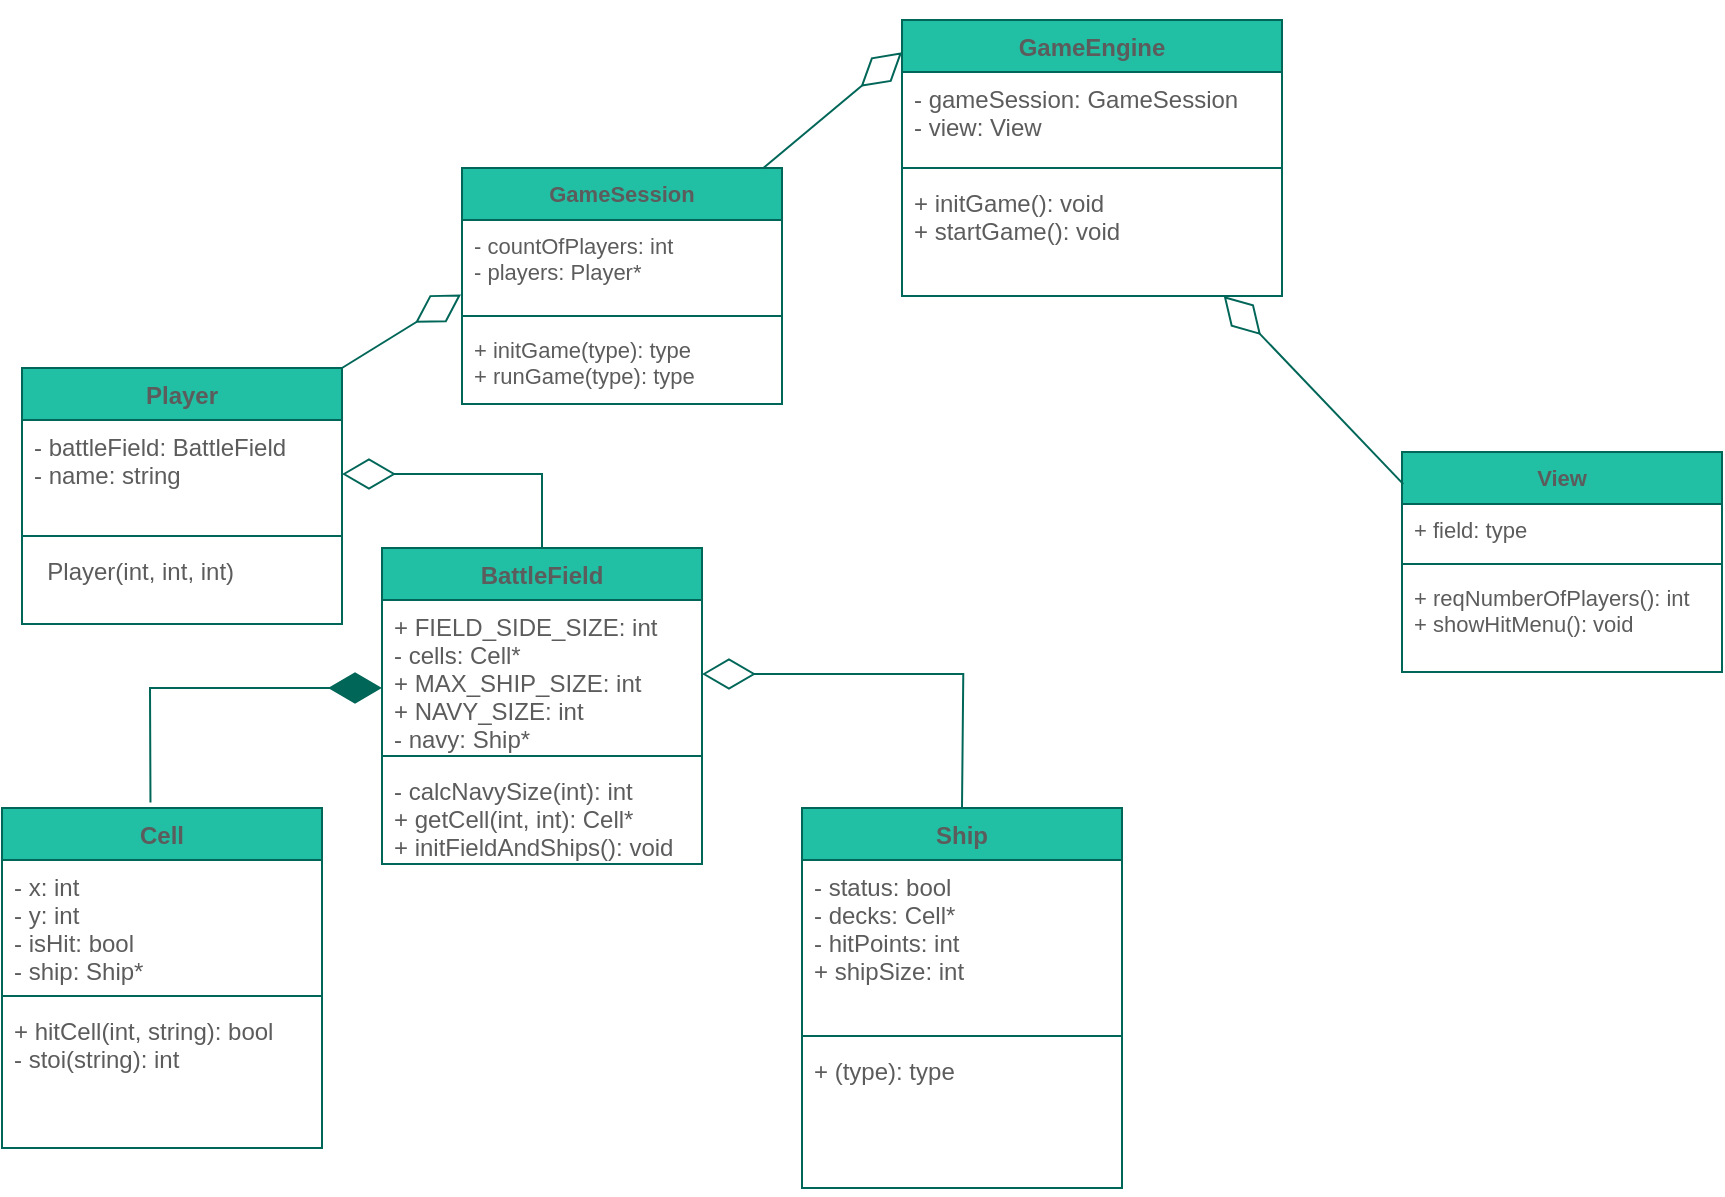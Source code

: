 <mxfile version="18.1.1" type="device" pages="2"><diagram id="8_RgSuFnd84XKutEEai8" name="Page-1"><mxGraphModel dx="1542" dy="771" grid="1" gridSize="10" guides="1" tooltips="1" connect="1" arrows="1" fold="1" page="1" pageScale="1" pageWidth="1169" pageHeight="827" math="0" shadow="0"><root><mxCell id="0"/><mxCell id="1" parent="0"/><mxCell id="NacBWeZv3jsq9W0mtqZP-1" value="Ship" style="swimlane;fontStyle=1;align=center;verticalAlign=top;childLayout=stackLayout;horizontal=1;startSize=26;horizontalStack=0;resizeParent=1;resizeParentMax=0;resizeLast=0;collapsible=1;marginBottom=0;fillColor=#21C0A5;strokeColor=#006658;fontColor=#5C5C5C;" parent="1" vertex="1"><mxGeometry x="530" y="410" width="160" height="190" as="geometry"/></mxCell><mxCell id="NacBWeZv3jsq9W0mtqZP-2" value="- status: bool&#10;- decks: Cell*&#10;- hitPoints: int&#10;+ shipSize: int&#10;" style="text;strokeColor=none;fillColor=none;align=left;verticalAlign=top;spacingLeft=4;spacingRight=4;overflow=hidden;rotatable=0;points=[[0,0.5],[1,0.5]];portConstraint=eastwest;fontColor=#5C5C5C;" parent="NacBWeZv3jsq9W0mtqZP-1" vertex="1"><mxGeometry y="26" width="160" height="84" as="geometry"/></mxCell><mxCell id="NacBWeZv3jsq9W0mtqZP-3" value="" style="line;strokeWidth=1;fillColor=none;align=left;verticalAlign=middle;spacingTop=-1;spacingLeft=3;spacingRight=3;rotatable=0;labelPosition=right;points=[];portConstraint=eastwest;strokeColor=#006658;fontColor=#5C5C5C;" parent="NacBWeZv3jsq9W0mtqZP-1" vertex="1"><mxGeometry y="110" width="160" height="8" as="geometry"/></mxCell><mxCell id="NacBWeZv3jsq9W0mtqZP-4" value="+ (type): type" style="text;strokeColor=none;fillColor=none;align=left;verticalAlign=top;spacingLeft=4;spacingRight=4;overflow=hidden;rotatable=0;points=[[0,0.5],[1,0.5]];portConstraint=eastwest;fontColor=#5C5C5C;" parent="NacBWeZv3jsq9W0mtqZP-1" vertex="1"><mxGeometry y="118" width="160" height="72" as="geometry"/></mxCell><mxCell id="NacBWeZv3jsq9W0mtqZP-6" value="Cell" style="swimlane;fontStyle=1;align=center;verticalAlign=top;childLayout=stackLayout;horizontal=1;startSize=26;horizontalStack=0;resizeParent=1;resizeParentMax=0;resizeLast=0;collapsible=1;marginBottom=0;fillColor=#21C0A5;strokeColor=#006658;fontColor=#5C5C5C;" parent="1" vertex="1"><mxGeometry x="130" y="410" width="160" height="170" as="geometry"/></mxCell><mxCell id="NacBWeZv3jsq9W0mtqZP-7" value="- x: int&#10;- y: int&#10;- isHit: bool&#10;- ship: Ship*" style="text;strokeColor=none;fillColor=none;align=left;verticalAlign=top;spacingLeft=4;spacingRight=4;overflow=hidden;rotatable=0;points=[[0,0.5],[1,0.5]];portConstraint=eastwest;fontColor=#5C5C5C;" parent="NacBWeZv3jsq9W0mtqZP-6" vertex="1"><mxGeometry y="26" width="160" height="64" as="geometry"/></mxCell><mxCell id="NacBWeZv3jsq9W0mtqZP-8" value="" style="line;strokeWidth=1;fillColor=none;align=left;verticalAlign=middle;spacingTop=-1;spacingLeft=3;spacingRight=3;rotatable=0;labelPosition=right;points=[];portConstraint=eastwest;strokeColor=#006658;fontColor=#5C5C5C;" parent="NacBWeZv3jsq9W0mtqZP-6" vertex="1"><mxGeometry y="90" width="160" height="8" as="geometry"/></mxCell><mxCell id="NacBWeZv3jsq9W0mtqZP-9" value="+ hitCell(int, string): bool&#10;- stoi(string): int" style="text;strokeColor=none;fillColor=none;align=left;verticalAlign=top;spacingLeft=4;spacingRight=4;overflow=hidden;rotatable=0;points=[[0,0.5],[1,0.5]];portConstraint=eastwest;fontColor=#5C5C5C;" parent="NacBWeZv3jsq9W0mtqZP-6" vertex="1"><mxGeometry y="98" width="160" height="72" as="geometry"/></mxCell><mxCell id="8IITVqhAhA1isLUUpnGf-1" value="BattleField" style="swimlane;fontStyle=1;align=center;verticalAlign=top;childLayout=stackLayout;horizontal=1;startSize=26;horizontalStack=0;resizeParent=1;resizeParentMax=0;resizeLast=0;collapsible=1;marginBottom=0;fillColor=#21C0A5;strokeColor=#006658;fontColor=#5C5C5C;" parent="1" vertex="1"><mxGeometry x="320" y="280" width="160" height="158" as="geometry"/></mxCell><mxCell id="8IITVqhAhA1isLUUpnGf-2" value="+ FIELD_SIDE_SIZE: int&#10;- cells: Cell*&#10;+ MAX_SHIP_SIZE: int&#10;+ NAVY_SIZE: int&#10;- navy: Ship*&#10;- maxShipSize: int" style="text;strokeColor=none;fillColor=none;align=left;verticalAlign=top;spacingLeft=4;spacingRight=4;overflow=hidden;rotatable=0;points=[[0,0.5],[1,0.5]];portConstraint=eastwest;fontColor=#5C5C5C;" parent="8IITVqhAhA1isLUUpnGf-1" vertex="1"><mxGeometry y="26" width="160" height="74" as="geometry"/></mxCell><mxCell id="8IITVqhAhA1isLUUpnGf-3" value="" style="line;strokeWidth=1;fillColor=none;align=left;verticalAlign=middle;spacingTop=-1;spacingLeft=3;spacingRight=3;rotatable=0;labelPosition=right;points=[];portConstraint=eastwest;strokeColor=#006658;fontColor=#5C5C5C;" parent="8IITVqhAhA1isLUUpnGf-1" vertex="1"><mxGeometry y="100" width="160" height="8" as="geometry"/></mxCell><mxCell id="8IITVqhAhA1isLUUpnGf-4" value="- calcNavySize(int): int&#10;+ getCell(int, int): Cell*&#10;+ initFieldAndShips(): void&#10;" style="text;strokeColor=none;fillColor=none;align=left;verticalAlign=top;spacingLeft=4;spacingRight=4;overflow=hidden;rotatable=0;points=[[0,0.5],[1,0.5]];portConstraint=eastwest;fontColor=#5C5C5C;" parent="8IITVqhAhA1isLUUpnGf-1" vertex="1"><mxGeometry y="108" width="160" height="50" as="geometry"/></mxCell><mxCell id="8IITVqhAhA1isLUUpnGf-11" value="Player" style="swimlane;fontStyle=1;align=center;verticalAlign=top;childLayout=stackLayout;horizontal=1;startSize=26;horizontalStack=0;resizeParent=1;resizeParentMax=0;resizeLast=0;collapsible=1;marginBottom=0;fillColor=#21C0A5;strokeColor=#006658;fontColor=#5C5C5C;" parent="1" vertex="1"><mxGeometry x="140" y="190" width="160" height="128" as="geometry"/></mxCell><mxCell id="8IITVqhAhA1isLUUpnGf-12" value="- battleField: BattleField&#10;- name: string&#10;" style="text;strokeColor=none;fillColor=none;align=left;verticalAlign=top;spacingLeft=4;spacingRight=4;overflow=hidden;rotatable=0;points=[[0,0.5],[1,0.5]];portConstraint=eastwest;fontColor=#5C5C5C;" parent="8IITVqhAhA1isLUUpnGf-11" vertex="1"><mxGeometry y="26" width="160" height="54" as="geometry"/></mxCell><mxCell id="8IITVqhAhA1isLUUpnGf-13" value="" style="line;strokeWidth=1;fillColor=none;align=left;verticalAlign=middle;spacingTop=-1;spacingLeft=3;spacingRight=3;rotatable=0;labelPosition=right;points=[];portConstraint=eastwest;strokeColor=#006658;fontColor=#5C5C5C;" parent="8IITVqhAhA1isLUUpnGf-11" vertex="1"><mxGeometry y="80" width="160" height="8" as="geometry"/></mxCell><mxCell id="8IITVqhAhA1isLUUpnGf-14" value="  Player(int, int, int)" style="text;strokeColor=none;fillColor=none;align=left;verticalAlign=top;spacingLeft=4;spacingRight=4;overflow=hidden;rotatable=0;points=[[0,0.5],[1,0.5]];portConstraint=eastwest;fontColor=#5C5C5C;" parent="8IITVqhAhA1isLUUpnGf-11" vertex="1"><mxGeometry y="88" width="160" height="40" as="geometry"/></mxCell><mxCell id="8IITVqhAhA1isLUUpnGf-16" value="" style="endArrow=diamondThin;endFill=0;endSize=24;html=1;rounded=0;exitX=0.5;exitY=0;exitDx=0;exitDy=0;strokeColor=#006658;fontColor=#5C5C5C;" parent="1" source="8IITVqhAhA1isLUUpnGf-1" target="8IITVqhAhA1isLUUpnGf-12" edge="1"><mxGeometry width="160" relative="1" as="geometry"><mxPoint x="390" y="300" as="sourcePoint"/><mxPoint x="550" y="300" as="targetPoint"/><Array as="points"><mxPoint x="400" y="243"/></Array></mxGeometry></mxCell><mxCell id="8IITVqhAhA1isLUUpnGf-19" value="" style="endArrow=diamondThin;endFill=0;endSize=24;html=1;rounded=0;exitX=0.996;exitY=0.247;exitDx=0;exitDy=0;exitPerimeter=0;entryX=1;entryY=0.5;entryDx=0;entryDy=0;strokeColor=#006658;fontColor=#5C5C5C;" parent="1" target="8IITVqhAhA1isLUUpnGf-2" edge="1"><mxGeometry width="160" relative="1" as="geometry"><mxPoint x="610.0" y="409.998" as="sourcePoint"/><mxPoint x="720.64" y="343" as="targetPoint"/><Array as="points"><mxPoint x="610.64" y="343"/></Array></mxGeometry></mxCell><mxCell id="8IITVqhAhA1isLUUpnGf-20" value="" style="endArrow=diamondThin;endFill=1;endSize=24;html=1;rounded=0;fontFamily=Helvetica;fontSize=11;fontColor=#5C5C5C;strokeColor=#006658;shape=connector;exitX=0.464;exitY=-0.016;exitDx=0;exitDy=0;exitPerimeter=0;" parent="1" source="NacBWeZv3jsq9W0mtqZP-6" edge="1"><mxGeometry width="160" relative="1" as="geometry"><mxPoint x="160" y="350" as="sourcePoint"/><mxPoint x="320" y="350" as="targetPoint"/><Array as="points"><mxPoint x="204" y="350"/></Array></mxGeometry></mxCell><mxCell id="8IITVqhAhA1isLUUpnGf-25" value="GameSession" style="swimlane;fontStyle=1;align=center;verticalAlign=top;childLayout=stackLayout;horizontal=1;startSize=26;horizontalStack=0;resizeParent=1;resizeParentMax=0;resizeLast=0;collapsible=1;marginBottom=0;fontFamily=Helvetica;fontSize=11;fontColor=#5C5C5C;fillColor=#21C0A5;strokeColor=#006658;" parent="1" vertex="1"><mxGeometry x="360" y="90" width="160" height="118" as="geometry"/></mxCell><mxCell id="8IITVqhAhA1isLUUpnGf-26" value="- countOfPlayers: int&#10;- players: Player*" style="text;strokeColor=none;fillColor=none;align=left;verticalAlign=top;spacingLeft=4;spacingRight=4;overflow=hidden;rotatable=0;points=[[0,0.5],[1,0.5]];portConstraint=eastwest;fontFamily=Helvetica;fontSize=11;fontColor=#5C5C5C;" parent="8IITVqhAhA1isLUUpnGf-25" vertex="1"><mxGeometry y="26" width="160" height="44" as="geometry"/></mxCell><mxCell id="8IITVqhAhA1isLUUpnGf-27" value="" style="line;strokeWidth=1;fillColor=none;align=left;verticalAlign=middle;spacingTop=-1;spacingLeft=3;spacingRight=3;rotatable=0;labelPosition=right;points=[];portConstraint=eastwest;fontFamily=Helvetica;fontSize=11;fontColor=#5C5C5C;strokeColor=#006658;" parent="8IITVqhAhA1isLUUpnGf-25" vertex="1"><mxGeometry y="70" width="160" height="8" as="geometry"/></mxCell><mxCell id="8IITVqhAhA1isLUUpnGf-28" value="+ initGame(type): type&#10;+ runGame(type): type" style="text;strokeColor=none;fillColor=none;align=left;verticalAlign=top;spacingLeft=4;spacingRight=4;overflow=hidden;rotatable=0;points=[[0,0.5],[1,0.5]];portConstraint=eastwest;fontFamily=Helvetica;fontSize=11;fontColor=#5C5C5C;" parent="8IITVqhAhA1isLUUpnGf-25" vertex="1"><mxGeometry y="78" width="160" height="40" as="geometry"/></mxCell><mxCell id="8IITVqhAhA1isLUUpnGf-29" value="" style="endArrow=diamondThin;endFill=0;endSize=24;html=1;rounded=0;fontFamily=Helvetica;fontSize=11;fontColor=#5C5C5C;strokeColor=#006658;shape=connector;entryX=-0.003;entryY=0.846;entryDx=0;entryDy=0;entryPerimeter=0;exitX=1;exitY=0;exitDx=0;exitDy=0;" parent="1" source="8IITVqhAhA1isLUUpnGf-11" target="8IITVqhAhA1isLUUpnGf-26" edge="1"><mxGeometry width="160" relative="1" as="geometry"><mxPoint x="300" y="218" as="sourcePoint"/><mxPoint x="460" y="220" as="targetPoint"/></mxGeometry></mxCell><mxCell id="8IITVqhAhA1isLUUpnGf-30" value="View" style="swimlane;fontStyle=1;align=center;verticalAlign=top;childLayout=stackLayout;horizontal=1;startSize=26;horizontalStack=0;resizeParent=1;resizeParentMax=0;resizeLast=0;collapsible=1;marginBottom=0;fontFamily=Helvetica;fontSize=11;fontColor=#5C5C5C;fillColor=#21C0A5;strokeColor=#006658;" parent="1" vertex="1"><mxGeometry x="830" y="232" width="160" height="110" as="geometry"/></mxCell><mxCell id="8IITVqhAhA1isLUUpnGf-31" value="+ field: type" style="text;strokeColor=none;fillColor=none;align=left;verticalAlign=top;spacingLeft=4;spacingRight=4;overflow=hidden;rotatable=0;points=[[0,0.5],[1,0.5]];portConstraint=eastwest;fontFamily=Helvetica;fontSize=11;fontColor=#5C5C5C;" parent="8IITVqhAhA1isLUUpnGf-30" vertex="1"><mxGeometry y="26" width="160" height="26" as="geometry"/></mxCell><mxCell id="8IITVqhAhA1isLUUpnGf-32" value="" style="line;strokeWidth=1;fillColor=none;align=left;verticalAlign=middle;spacingTop=-1;spacingLeft=3;spacingRight=3;rotatable=0;labelPosition=right;points=[];portConstraint=eastwest;fontFamily=Helvetica;fontSize=11;fontColor=#5C5C5C;strokeColor=#006658;" parent="8IITVqhAhA1isLUUpnGf-30" vertex="1"><mxGeometry y="52" width="160" height="8" as="geometry"/></mxCell><mxCell id="8IITVqhAhA1isLUUpnGf-33" value="+ reqNumberOfPlayers(): int&#10;+ showHitMenu(): void" style="text;strokeColor=none;fillColor=none;align=left;verticalAlign=top;spacingLeft=4;spacingRight=4;overflow=hidden;rotatable=0;points=[[0,0.5],[1,0.5]];portConstraint=eastwest;fontFamily=Helvetica;fontSize=11;fontColor=#5C5C5C;" parent="8IITVqhAhA1isLUUpnGf-30" vertex="1"><mxGeometry y="60" width="160" height="50" as="geometry"/></mxCell><mxCell id="bSWRtCNu01gR-wSIRrkS-1" value="GameEngine" style="swimlane;fontStyle=1;align=center;verticalAlign=top;childLayout=stackLayout;horizontal=1;startSize=26;horizontalStack=0;resizeParent=1;resizeParentMax=0;resizeLast=0;collapsible=1;marginBottom=0;fillColor=#21C0A5;strokeColor=#006658;fontColor=#5C5C5C;" parent="1" vertex="1"><mxGeometry x="580" y="16" width="190" height="138" as="geometry"/></mxCell><mxCell id="bSWRtCNu01gR-wSIRrkS-2" value="- gameSession: GameSession&#10;- view: View" style="text;strokeColor=none;fillColor=none;align=left;verticalAlign=top;spacingLeft=4;spacingRight=4;overflow=hidden;rotatable=0;points=[[0,0.5],[1,0.5]];portConstraint=eastwest;fontColor=#5C5C5C;" parent="bSWRtCNu01gR-wSIRrkS-1" vertex="1"><mxGeometry y="26" width="190" height="44" as="geometry"/></mxCell><mxCell id="bSWRtCNu01gR-wSIRrkS-3" value="" style="line;strokeWidth=1;fillColor=none;align=left;verticalAlign=middle;spacingTop=-1;spacingLeft=3;spacingRight=3;rotatable=0;labelPosition=right;points=[];portConstraint=eastwest;strokeColor=#006658;fontColor=#5C5C5C;" parent="bSWRtCNu01gR-wSIRrkS-1" vertex="1"><mxGeometry y="70" width="190" height="8" as="geometry"/></mxCell><mxCell id="bSWRtCNu01gR-wSIRrkS-4" value="+ initGame(): void&#10;+ startGame(): void" style="text;strokeColor=none;fillColor=none;align=left;verticalAlign=top;spacingLeft=4;spacingRight=4;overflow=hidden;rotatable=0;points=[[0,0.5],[1,0.5]];portConstraint=eastwest;fontColor=#5C5C5C;" parent="bSWRtCNu01gR-wSIRrkS-1" vertex="1"><mxGeometry y="78" width="190" height="60" as="geometry"/></mxCell><mxCell id="bSWRtCNu01gR-wSIRrkS-5" value="" style="endArrow=diamondThin;endFill=0;endSize=24;html=1;rounded=0;entryX=0;entryY=0.117;entryDx=0;entryDy=0;entryPerimeter=0;strokeColor=#006658;fontColor=#5C5C5C;" parent="1" source="8IITVqhAhA1isLUUpnGf-25" target="bSWRtCNu01gR-wSIRrkS-1" edge="1"><mxGeometry width="160" relative="1" as="geometry"><mxPoint x="490" y="180" as="sourcePoint"/><mxPoint x="650" y="180" as="targetPoint"/></mxGeometry></mxCell><mxCell id="bSWRtCNu01gR-wSIRrkS-6" value="" style="endArrow=diamondThin;endFill=0;endSize=24;html=1;rounded=0;exitX=0.004;exitY=0.146;exitDx=0;exitDy=0;exitPerimeter=0;strokeColor=#006658;fontColor=#5C5C5C;" parent="1" source="8IITVqhAhA1isLUUpnGf-30" target="bSWRtCNu01gR-wSIRrkS-1" edge="1"><mxGeometry width="160" relative="1" as="geometry"><mxPoint x="490" y="180" as="sourcePoint"/><mxPoint x="650" y="180" as="targetPoint"/></mxGeometry></mxCell></root></mxGraphModel></diagram><diagram id="fwxnXh-l16MztCJ-uLL8" name="Page-2"><mxGraphModel dx="1542" dy="771" grid="1" gridSize="10" guides="1" tooltips="1" connect="1" arrows="1" fold="1" page="1" pageScale="1" pageWidth="1169" pageHeight="827" math="0" shadow="0"><root><mxCell id="0"/><mxCell id="1" parent="0"/><mxCell id="pWY1DWVmbE1zjAMHJ-nt-1" value="Player" style="swimlane;fontStyle=1;align=center;verticalAlign=top;childLayout=stackLayout;horizontal=1;startSize=26;horizontalStack=0;resizeParent=1;resizeParentMax=0;resizeLast=0;collapsible=1;marginBottom=0;rounded=1;fillColor=#21C0A5;strokeColor=#006658;fontColor=#5C5C5C;" parent="1" vertex="1"><mxGeometry x="70" y="110" width="160" height="128" as="geometry"/></mxCell><mxCell id="pWY1DWVmbE1zjAMHJ-nt-2" value="- controller: Controller&#10;- name: string&#10;" style="text;strokeColor=none;fillColor=none;align=left;verticalAlign=top;spacingLeft=4;spacingRight=4;overflow=hidden;rotatable=0;points=[[0,0.5],[1,0.5]];portConstraint=eastwest;rounded=1;fontColor=#5C5C5C;" parent="pWY1DWVmbE1zjAMHJ-nt-1" vertex="1"><mxGeometry y="26" width="160" height="54" as="geometry"/></mxCell><mxCell id="pWY1DWVmbE1zjAMHJ-nt-3" value="" style="line;strokeWidth=1;fillColor=none;align=left;verticalAlign=middle;spacingTop=-1;spacingLeft=3;spacingRight=3;rotatable=0;labelPosition=right;points=[];portConstraint=eastwest;rounded=1;strokeColor=#006658;fontColor=#5C5C5C;" parent="pWY1DWVmbE1zjAMHJ-nt-1" vertex="1"><mxGeometry y="80" width="160" height="8" as="geometry"/></mxCell><mxCell id="pWY1DWVmbE1zjAMHJ-nt-4" value=" - attack(int, int, Controller)" style="text;strokeColor=none;fillColor=none;align=left;verticalAlign=top;spacingLeft=4;spacingRight=4;overflow=hidden;rotatable=0;points=[[0,0.5],[1,0.5]];portConstraint=eastwest;rounded=1;fontColor=#5C5C5C;" parent="pWY1DWVmbE1zjAMHJ-nt-1" vertex="1"><mxGeometry y="88" width="160" height="40" as="geometry"/></mxCell><mxCell id="pWY1DWVmbE1zjAMHJ-nt-5" value="View" style="swimlane;fontStyle=1;align=center;verticalAlign=top;childLayout=stackLayout;horizontal=1;startSize=26;horizontalStack=0;resizeParent=1;resizeParentMax=0;resizeLast=0;collapsible=1;marginBottom=0;fontFamily=Helvetica;fontSize=11;fontColor=#5C5C5C;rounded=1;fillColor=#21C0A5;strokeColor=#006658;" parent="1" vertex="1"><mxGeometry x="310" y="50" width="250" height="104" as="geometry"/></mxCell><mxCell id="pWY1DWVmbE1zjAMHJ-nt-6" value="- battleField: BattleField&#10;- player : Player" style="text;strokeColor=none;fillColor=none;align=left;verticalAlign=top;spacingLeft=4;spacingRight=4;overflow=hidden;rotatable=0;points=[[0,0.5],[1,0.5]];portConstraint=eastwest;fontFamily=Helvetica;fontSize=11;fontColor=#5C5C5C;rounded=1;" parent="pWY1DWVmbE1zjAMHJ-nt-5" vertex="1"><mxGeometry y="26" width="250" height="44" as="geometry"/></mxCell><mxCell id="pWY1DWVmbE1zjAMHJ-nt-7" value="" style="line;strokeWidth=1;fillColor=none;align=left;verticalAlign=middle;spacingTop=-1;spacingLeft=3;spacingRight=3;rotatable=0;labelPosition=right;points=[];portConstraint=eastwest;fontFamily=Helvetica;fontSize=11;fontColor=#5C5C5C;rounded=1;strokeColor=#006658;" parent="pWY1DWVmbE1zjAMHJ-nt-5" vertex="1"><mxGeometry y="70" width="250" height="8" as="geometry"/></mxCell><mxCell id="pWY1DWVmbE1zjAMHJ-nt-8" value="- refreshAndShowBattle(BattleField, Player): void" style="text;strokeColor=none;fillColor=none;align=left;verticalAlign=top;spacingLeft=4;spacingRight=4;overflow=hidden;rotatable=0;points=[[0,0.5],[1,0.5]];portConstraint=eastwest;fontFamily=Helvetica;fontSize=11;fontColor=#5C5C5C;rounded=1;" parent="pWY1DWVmbE1zjAMHJ-nt-5" vertex="1"><mxGeometry y="78" width="250" height="26" as="geometry"/></mxCell><mxCell id="pWY1DWVmbE1zjAMHJ-nt-9" value="Model" style="swimlane;fontStyle=1;align=center;verticalAlign=top;childLayout=stackLayout;horizontal=1;startSize=26;horizontalStack=0;resizeParent=1;resizeParentMax=0;resizeLast=0;collapsible=1;marginBottom=0;fontFamily=Helvetica;fontSize=11;fontColor=#5C5C5C;rounded=1;fillColor=#21C0A5;strokeColor=#006658;" parent="1" vertex="1"><mxGeometry x="90" y="450" width="220" height="140" as="geometry"/></mxCell><mxCell id="pWY1DWVmbE1zjAMHJ-nt-10" value="- battleField: BattleField&#10;- view: View" style="text;strokeColor=none;fillColor=none;align=left;verticalAlign=top;spacingLeft=4;spacingRight=4;overflow=hidden;rotatable=0;points=[[0,0.5],[1,0.5]];portConstraint=eastwest;fontFamily=Helvetica;fontSize=11;fontColor=#5C5C5C;rounded=1;" parent="pWY1DWVmbE1zjAMHJ-nt-9" vertex="1"><mxGeometry y="26" width="220" height="44" as="geometry"/></mxCell><mxCell id="pWY1DWVmbE1zjAMHJ-nt-11" value="" style="endArrow=diamondThin;endFill=0;endSize=24;html=1;rounded=1;sketch=0;fontColor=#5C5C5C;sourcePerimeterSpacing=8;targetPerimeterSpacing=8;strokeColor=#006658;fillColor=#21C0A5;curved=1;entryX=0;entryY=0.75;entryDx=0;entryDy=0;" parent="pWY1DWVmbE1zjAMHJ-nt-9" target="pWY1DWVmbE1zjAMHJ-nt-14" edge="1"><mxGeometry width="160" relative="1" as="geometry"><mxPoint y="60" as="sourcePoint"/><mxPoint x="160" y="60" as="targetPoint"/><Array as="points"><mxPoint x="-60" y="-10"/></Array></mxGeometry></mxCell><mxCell id="pWY1DWVmbE1zjAMHJ-nt-12" value="" style="line;strokeWidth=1;fillColor=none;align=left;verticalAlign=middle;spacingTop=-1;spacingLeft=3;spacingRight=3;rotatable=0;labelPosition=right;points=[];portConstraint=eastwest;fontFamily=Helvetica;fontSize=11;fontColor=#5C5C5C;rounded=1;strokeColor=#006658;" parent="pWY1DWVmbE1zjAMHJ-nt-9" vertex="1"><mxGeometry y="70" width="220" height="8" as="geometry"/></mxCell><mxCell id="pWY1DWVmbE1zjAMHJ-nt-13" value="+ fieldPointAction(int, int, BattleField): void&#10;- setResults(BattleField, View): void" style="text;strokeColor=none;fillColor=none;align=left;verticalAlign=top;spacingLeft=4;spacingRight=4;overflow=hidden;rotatable=0;points=[[0,0.5],[1,0.5]];portConstraint=eastwest;fontFamily=Helvetica;fontSize=11;fontColor=#5C5C5C;rounded=1;" parent="pWY1DWVmbE1zjAMHJ-nt-9" vertex="1"><mxGeometry y="78" width="220" height="62" as="geometry"/></mxCell><mxCell id="pWY1DWVmbE1zjAMHJ-nt-14" value="Controller" style="swimlane;fontStyle=1;align=center;verticalAlign=top;childLayout=stackLayout;horizontal=1;startSize=26;horizontalStack=0;resizeParent=1;resizeParentMax=0;resizeLast=0;collapsible=1;marginBottom=0;fontFamily=Helvetica;fontSize=11;fontColor=#5C5C5C;rounded=1;fillColor=#21C0A5;strokeColor=#006658;" parent="1" vertex="1"><mxGeometry x="100" y="290" width="170" height="86" as="geometry"/></mxCell><mxCell id="pWY1DWVmbE1zjAMHJ-nt-15" value="" style="endArrow=diamondThin;endFill=0;endSize=24;html=1;rounded=1;sketch=0;fontColor=#5C5C5C;sourcePerimeterSpacing=8;targetPerimeterSpacing=8;strokeColor=#006658;fillColor=#21C0A5;curved=1;entryX=0;entryY=0.5;entryDx=0;entryDy=0;" parent="pWY1DWVmbE1zjAMHJ-nt-14" target="pWY1DWVmbE1zjAMHJ-nt-2" edge="1"><mxGeometry width="160" relative="1" as="geometry"><mxPoint y="38.5" as="sourcePoint"/><mxPoint x="160" y="38.5" as="targetPoint"/><Array as="points"><mxPoint x="-85" y="-40"/></Array></mxGeometry></mxCell><mxCell id="pWY1DWVmbE1zjAMHJ-nt-16" value="- model: Model" style="text;strokeColor=none;fillColor=none;align=left;verticalAlign=top;spacingLeft=4;spacingRight=4;overflow=hidden;rotatable=0;points=[[0,0.5],[1,0.5]];portConstraint=eastwest;fontFamily=Helvetica;fontSize=11;fontColor=#5C5C5C;rounded=1;" parent="pWY1DWVmbE1zjAMHJ-nt-14" vertex="1"><mxGeometry y="26" width="170" height="26" as="geometry"/></mxCell><mxCell id="pWY1DWVmbE1zjAMHJ-nt-17" value="" style="line;strokeWidth=1;fillColor=none;align=left;verticalAlign=middle;spacingTop=-1;spacingLeft=3;spacingRight=3;rotatable=0;labelPosition=right;points=[];portConstraint=eastwest;fontFamily=Helvetica;fontSize=11;fontColor=#5C5C5C;rounded=1;strokeColor=#006658;" parent="pWY1DWVmbE1zjAMHJ-nt-14" vertex="1"><mxGeometry y="52" width="170" height="8" as="geometry"/></mxCell><mxCell id="pWY1DWVmbE1zjAMHJ-nt-18" value="- markPoint(int, int, Model): void" style="text;strokeColor=none;fillColor=none;align=left;verticalAlign=top;spacingLeft=4;spacingRight=4;overflow=hidden;rotatable=0;points=[[0,0.5],[1,0.5]];portConstraint=eastwest;fontFamily=Helvetica;fontSize=11;fontColor=#5C5C5C;rounded=1;" parent="pWY1DWVmbE1zjAMHJ-nt-14" vertex="1"><mxGeometry y="60" width="170" height="26" as="geometry"/></mxCell><mxCell id="pWY1DWVmbE1zjAMHJ-nt-19" value="Ship" style="swimlane;fontStyle=1;align=center;verticalAlign=top;childLayout=stackLayout;horizontal=1;startSize=26;horizontalStack=0;resizeParent=1;resizeParentMax=0;resizeLast=0;collapsible=1;marginBottom=0;rounded=1;fillColor=#21C0A5;strokeColor=#006658;fontColor=#5C5C5C;" parent="1" vertex="1"><mxGeometry x="420" y="410" width="170" height="190" as="geometry"/></mxCell><mxCell id="pWY1DWVmbE1zjAMHJ-nt-20" value="- status: bool&#10;- coordinates: int[][]&#10;- hitPoints: int&#10;+ shipSize: int&#10;" style="text;strokeColor=none;fillColor=none;align=left;verticalAlign=top;spacingLeft=4;spacingRight=4;overflow=hidden;rotatable=0;points=[[0,0.5],[1,0.5]];portConstraint=eastwest;rounded=1;fontColor=#5C5C5C;" parent="pWY1DWVmbE1zjAMHJ-nt-19" vertex="1"><mxGeometry y="26" width="170" height="84" as="geometry"/></mxCell><mxCell id="pWY1DWVmbE1zjAMHJ-nt-21" value="" style="line;strokeWidth=1;fillColor=none;align=left;verticalAlign=middle;spacingTop=-1;spacingLeft=3;spacingRight=3;rotatable=0;labelPosition=right;points=[];portConstraint=eastwest;rounded=1;strokeColor=#006658;fontColor=#5C5C5C;" parent="pWY1DWVmbE1zjAMHJ-nt-19" vertex="1"><mxGeometry y="110" width="170" height="8" as="geometry"/></mxCell><mxCell id="pWY1DWVmbE1zjAMHJ-nt-22" value="- proceedAttack(int, int): void" style="text;strokeColor=none;fillColor=none;align=left;verticalAlign=top;spacingLeft=4;spacingRight=4;overflow=hidden;rotatable=0;points=[[0,0.5],[1,0.5]];portConstraint=eastwest;rounded=1;fontColor=#5C5C5C;" parent="pWY1DWVmbE1zjAMHJ-nt-19" vertex="1"><mxGeometry y="118" width="170" height="72" as="geometry"/></mxCell><mxCell id="pWY1DWVmbE1zjAMHJ-nt-23" value="BattleField" style="swimlane;fontStyle=1;align=center;verticalAlign=top;childLayout=stackLayout;horizontal=1;startSize=26;horizontalStack=0;resizeParent=1;resizeParentMax=0;resizeLast=0;collapsible=1;marginBottom=0;rounded=1;fillColor=#21C0A5;strokeColor=#006658;fontColor=#5C5C5C;" parent="1" vertex="1"><mxGeometry x="385" y="212" width="210" height="128" as="geometry"/></mxCell><mxCell id="pWY1DWVmbE1zjAMHJ-nt-24" value="- navy: Ship[]&#10;- maxShipSize: int" style="text;strokeColor=none;fillColor=none;align=left;verticalAlign=top;spacingLeft=4;spacingRight=4;overflow=hidden;rotatable=0;points=[[0,0.5],[1,0.5]];portConstraint=eastwest;rounded=1;fontColor=#5C5C5C;" parent="pWY1DWVmbE1zjAMHJ-nt-23" vertex="1"><mxGeometry y="26" width="210" height="44" as="geometry"/></mxCell><mxCell id="pWY1DWVmbE1zjAMHJ-nt-25" value="" style="line;strokeWidth=1;fillColor=none;align=left;verticalAlign=middle;spacingTop=-1;spacingLeft=3;spacingRight=3;rotatable=0;labelPosition=right;points=[];portConstraint=eastwest;rounded=1;strokeColor=#006658;fontColor=#5C5C5C;" parent="pWY1DWVmbE1zjAMHJ-nt-23" vertex="1"><mxGeometry y="70" width="210" height="8" as="geometry"/></mxCell><mxCell id="pWY1DWVmbE1zjAMHJ-nt-26" value="+ initFieldAndShips(): void&#10;- attackPosition(int, int, Ship*) : void&#10;" style="text;strokeColor=none;fillColor=none;align=left;verticalAlign=top;spacingLeft=4;spacingRight=4;overflow=hidden;rotatable=0;points=[[0,0.5],[1,0.5]];portConstraint=eastwest;rounded=1;fontColor=#5C5C5C;" parent="pWY1DWVmbE1zjAMHJ-nt-23" vertex="1"><mxGeometry y="78" width="210" height="50" as="geometry"/></mxCell><mxCell id="pWY1DWVmbE1zjAMHJ-nt-27" value="" style="endArrow=diamondThin;endFill=0;endSize=24;html=1;rounded=1;sketch=0;fontColor=#5C5C5C;sourcePerimeterSpacing=8;targetPerimeterSpacing=8;strokeColor=#006658;fillColor=#21C0A5;curved=1;entryX=-0.014;entryY=0.188;entryDx=0;entryDy=0;entryPerimeter=0;exitX=1;exitY=0.25;exitDx=0;exitDy=0;" parent="1" source="pWY1DWVmbE1zjAMHJ-nt-1" target="pWY1DWVmbE1zjAMHJ-nt-5" edge="1"><mxGeometry width="160" relative="1" as="geometry"><mxPoint x="280" y="210" as="sourcePoint"/><mxPoint x="360" y="130" as="targetPoint"/></mxGeometry></mxCell><mxCell id="dqMfYP7uQc8i9mBqWMo0-5" value="" style="endArrow=diamondThin;endFill=0;endSize=24;html=1;rounded=0;" edge="1" parent="1" source="pWY1DWVmbE1zjAMHJ-nt-19" target="pWY1DWVmbE1zjAMHJ-nt-23"><mxGeometry width="160" relative="1" as="geometry"><mxPoint x="690" y="360" as="sourcePoint"/><mxPoint x="850" y="360" as="targetPoint"/></mxGeometry></mxCell><mxCell id="dqMfYP7uQc8i9mBqWMo0-6" value="" style="endArrow=diamondThin;endFill=0;endSize=24;html=1;rounded=0;edgeStyle=orthogonalEdgeStyle;curved=1;" edge="1" parent="1" source="pWY1DWVmbE1zjAMHJ-nt-23" target="pWY1DWVmbE1zjAMHJ-nt-5"><mxGeometry width="160" relative="1" as="geometry"><mxPoint x="710" y="260" as="sourcePoint"/><mxPoint x="870" y="260" as="targetPoint"/></mxGeometry></mxCell></root></mxGraphModel></diagram></mxfile>